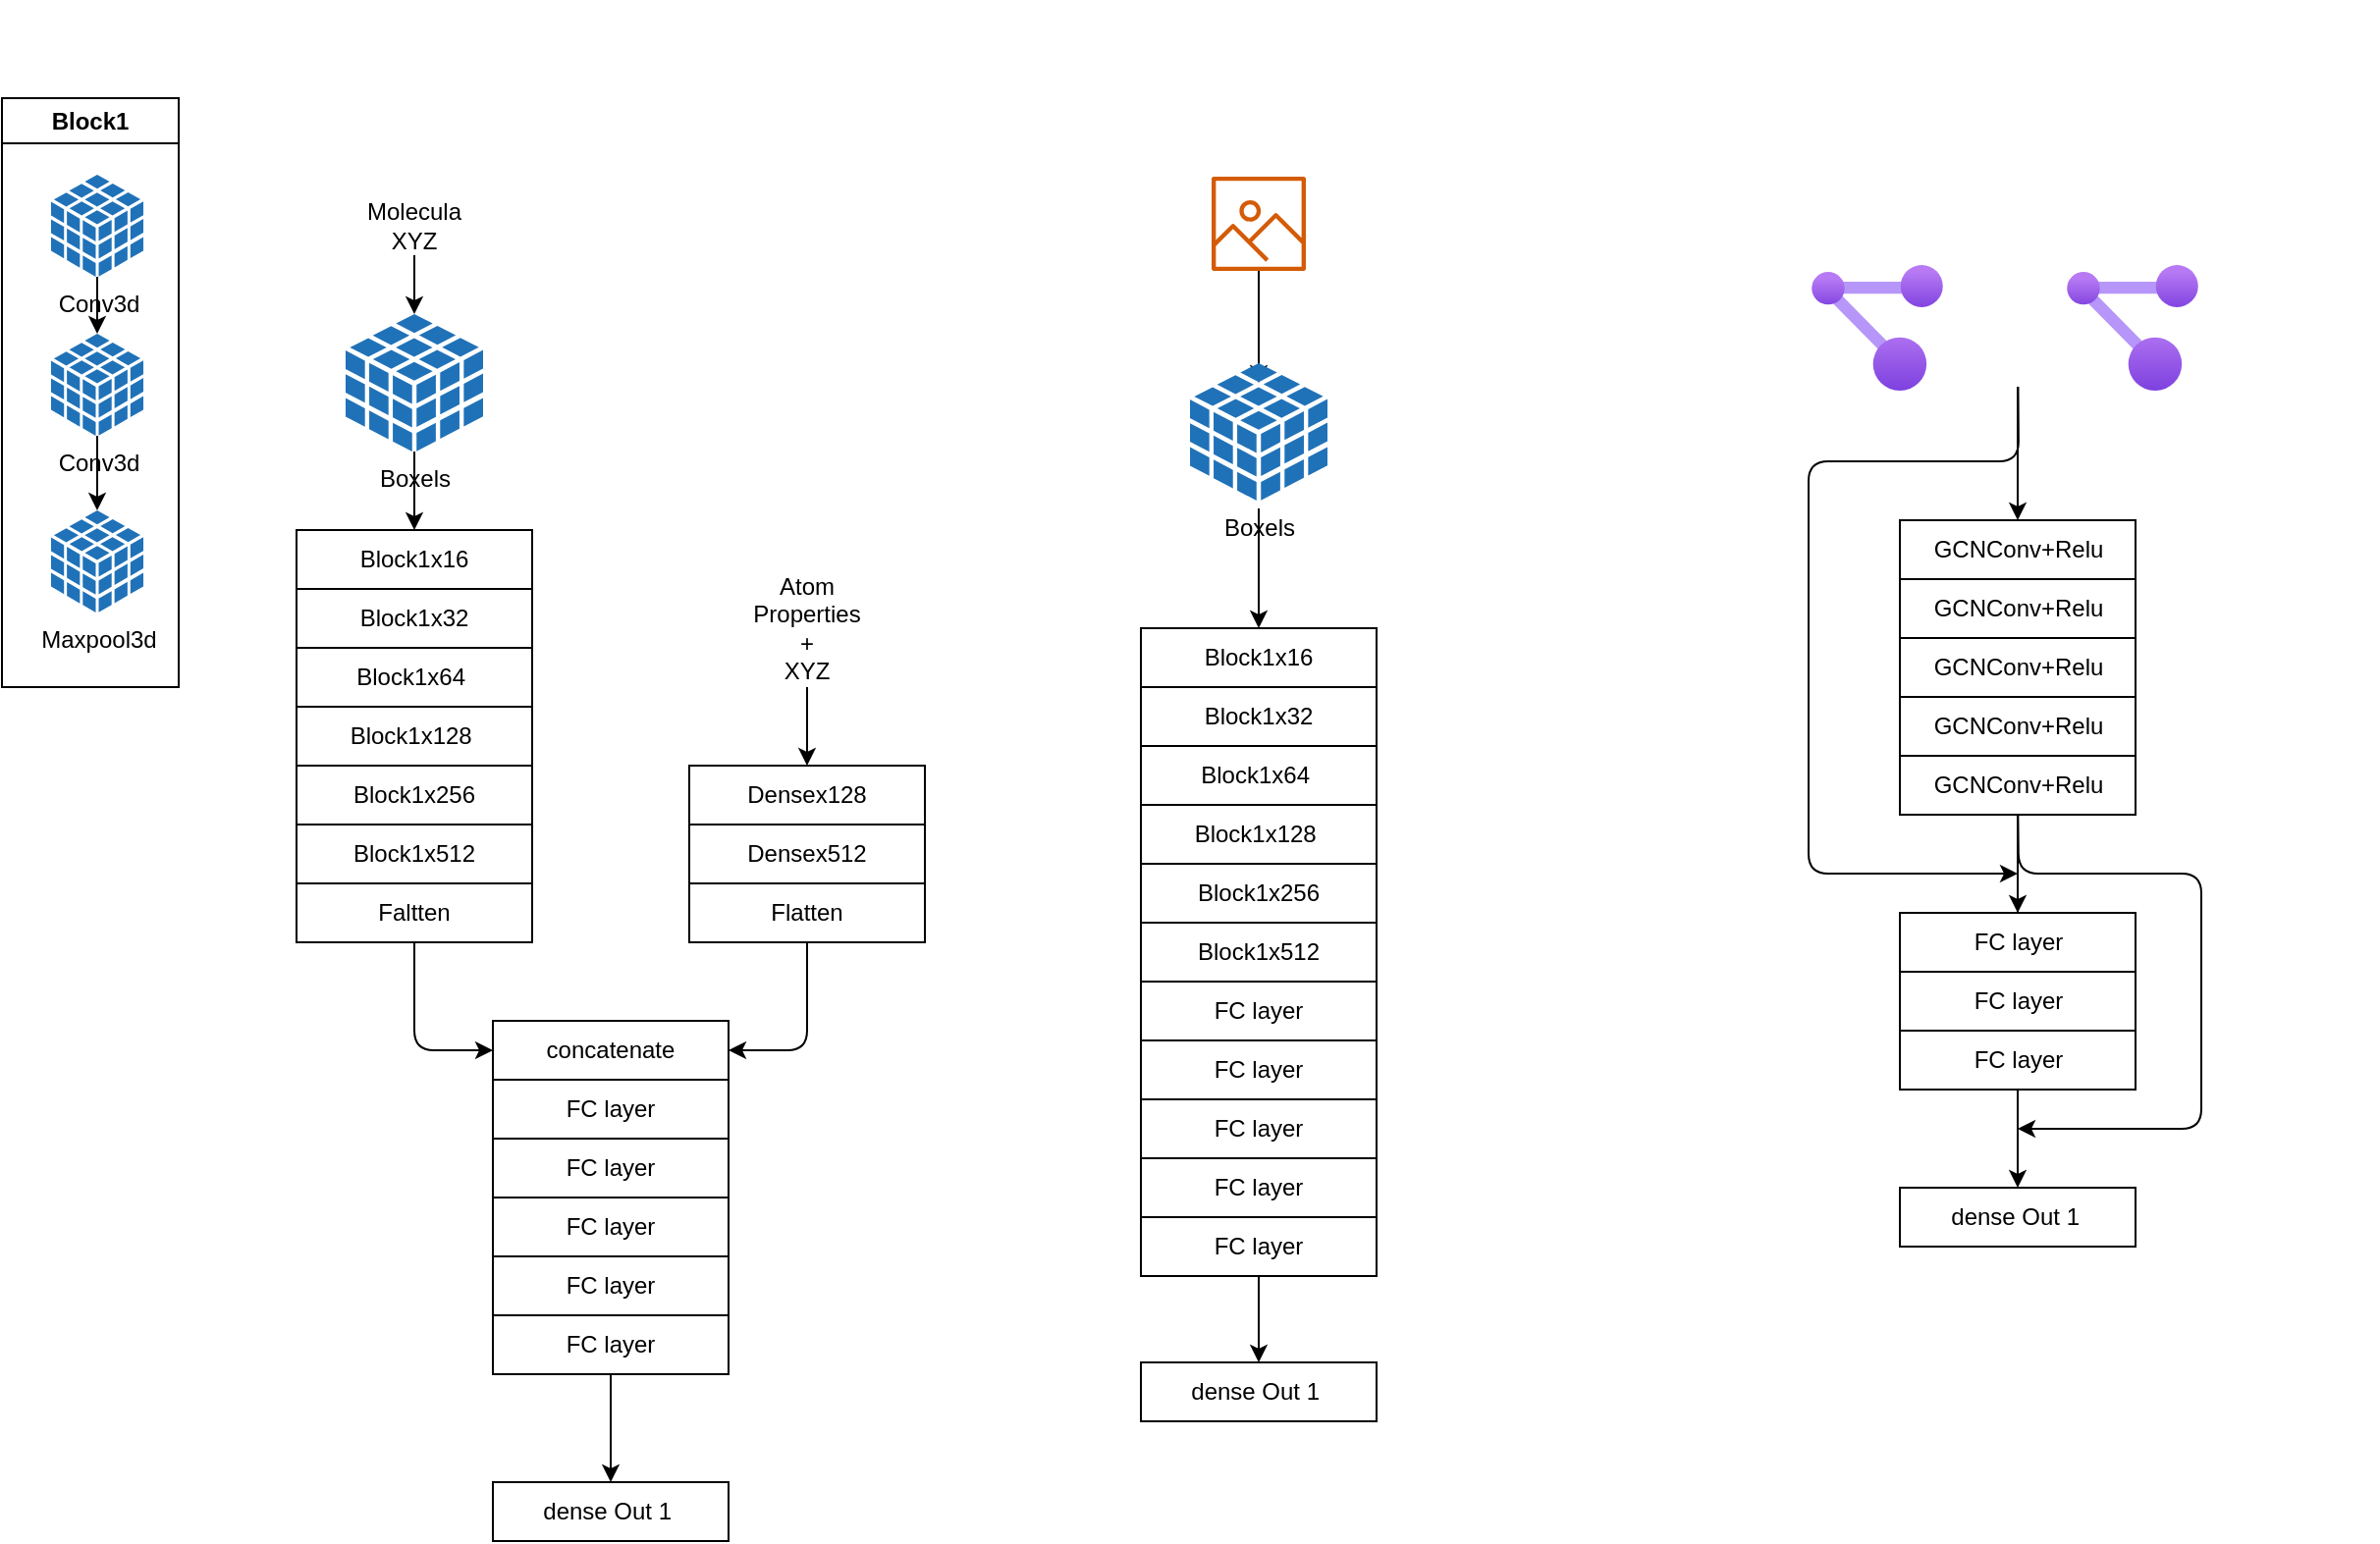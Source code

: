 <mxfile>
    <diagram id="fY0TpLgs7vZAXnTBZdsq" name="Page-1">
        <mxGraphModel dx="832" dy="1144" grid="0" gridSize="10" guides="1" tooltips="1" connect="1" arrows="1" fold="1" page="1" pageScale="1" pageWidth="850" pageHeight="1100" math="0" shadow="0">
            <root>
                <mxCell id="0"/>
                <mxCell id="1" parent="0"/>
                <mxCell id="34" style="edgeStyle=none;html=1;entryX=0.5;entryY=0;entryDx=0;entryDy=0;" parent="1" source="3" target="15" edge="1">
                    <mxGeometry relative="1" as="geometry"/>
                </mxCell>
                <mxCell id="3" value="Boxels" style="sketch=0;shadow=0;dashed=0;html=1;strokeColor=none;labelPosition=center;verticalLabelPosition=bottom;verticalAlign=top;outlineConnect=0;align=center;shape=mxgraph.office.databases.database_cube;fillColor=#2072B8;" parent="1" vertex="1">
                    <mxGeometry x="225" y="225" width="70" height="70" as="geometry"/>
                </mxCell>
                <mxCell id="33" style="edgeStyle=none;html=1;" parent="1" source="4" target="3" edge="1">
                    <mxGeometry relative="1" as="geometry"/>
                </mxCell>
                <mxCell id="4" value="Molecula XYZ" style="text;html=1;strokeColor=none;fillColor=none;align=center;verticalAlign=middle;whiteSpace=wrap;rounded=0;" parent="1" vertex="1">
                    <mxGeometry x="230" y="165" width="60" height="30" as="geometry"/>
                </mxCell>
                <mxCell id="15" value="Block1x16" style="rounded=0;whiteSpace=wrap;html=1;fillColor=default;" parent="1" vertex="1">
                    <mxGeometry x="200" y="335" width="120" height="30" as="geometry"/>
                </mxCell>
                <mxCell id="16" value="Block1x32" style="rounded=0;whiteSpace=wrap;html=1;fillColor=default;" parent="1" vertex="1">
                    <mxGeometry x="200" y="365" width="120" height="30" as="geometry"/>
                </mxCell>
                <mxCell id="17" value="Block1x64&amp;nbsp;" style="rounded=0;whiteSpace=wrap;html=1;fillColor=default;" parent="1" vertex="1">
                    <mxGeometry x="200" y="395" width="120" height="30" as="geometry"/>
                </mxCell>
                <mxCell id="18" value="Block1x128&amp;nbsp;" style="rounded=0;whiteSpace=wrap;html=1;fillColor=default;" parent="1" vertex="1">
                    <mxGeometry x="200" y="425" width="120" height="30" as="geometry"/>
                </mxCell>
                <mxCell id="19" value="Block1x256" style="rounded=0;whiteSpace=wrap;html=1;fillColor=default;" parent="1" vertex="1">
                    <mxGeometry x="200" y="455" width="120" height="30" as="geometry"/>
                </mxCell>
                <mxCell id="20" value="Block1x512" style="rounded=0;whiteSpace=wrap;html=1;fillColor=default;" parent="1" vertex="1">
                    <mxGeometry x="200" y="485" width="120" height="30" as="geometry"/>
                </mxCell>
                <mxCell id="32" style="edgeStyle=none;html=1;entryX=0;entryY=0.5;entryDx=0;entryDy=0;" parent="1" source="21" target="30" edge="1">
                    <mxGeometry relative="1" as="geometry">
                        <Array as="points">
                            <mxPoint x="260" y="600"/>
                        </Array>
                    </mxGeometry>
                </mxCell>
                <mxCell id="21" value="Faltten" style="rounded=0;whiteSpace=wrap;html=1;fillColor=default;" parent="1" vertex="1">
                    <mxGeometry x="200" y="515" width="120" height="30" as="geometry"/>
                </mxCell>
                <mxCell id="27" style="edgeStyle=none;html=1;" parent="1" source="22" target="23" edge="1">
                    <mxGeometry relative="1" as="geometry"/>
                </mxCell>
                <mxCell id="22" value="Atom&lt;br&gt;Properties &lt;br&gt;+&lt;br&gt;XYZ" style="text;html=1;strokeColor=none;fillColor=none;align=center;verticalAlign=middle;whiteSpace=wrap;rounded=0;" parent="1" vertex="1">
                    <mxGeometry x="415" y="355" width="90" height="60" as="geometry"/>
                </mxCell>
                <mxCell id="23" value="Densex128" style="rounded=0;whiteSpace=wrap;html=1;fillColor=default;" parent="1" vertex="1">
                    <mxGeometry x="400" y="455" width="120" height="30" as="geometry"/>
                </mxCell>
                <mxCell id="24" value="Densex512" style="rounded=0;whiteSpace=wrap;html=1;fillColor=default;" parent="1" vertex="1">
                    <mxGeometry x="400" y="485" width="120" height="30" as="geometry"/>
                </mxCell>
                <mxCell id="31" style="edgeStyle=none;html=1;entryX=1;entryY=0.5;entryDx=0;entryDy=0;" parent="1" source="25" target="30" edge="1">
                    <mxGeometry relative="1" as="geometry">
                        <Array as="points">
                            <mxPoint x="460" y="600"/>
                        </Array>
                    </mxGeometry>
                </mxCell>
                <mxCell id="25" value="Flatten" style="rounded=0;whiteSpace=wrap;html=1;fillColor=default;" parent="1" vertex="1">
                    <mxGeometry x="400" y="515" width="120" height="30" as="geometry"/>
                </mxCell>
                <mxCell id="30" value="concatenate" style="rounded=0;whiteSpace=wrap;html=1;fillColor=default;" parent="1" vertex="1">
                    <mxGeometry x="300" y="585" width="120" height="30" as="geometry"/>
                </mxCell>
                <mxCell id="35" value="FC layer" style="rounded=0;whiteSpace=wrap;html=1;fillColor=default;" parent="1" vertex="1">
                    <mxGeometry x="300" y="615" width="120" height="30" as="geometry"/>
                </mxCell>
                <mxCell id="37" value="FC layer" style="rounded=0;whiteSpace=wrap;html=1;fillColor=default;" parent="1" vertex="1">
                    <mxGeometry x="300" y="645" width="120" height="30" as="geometry"/>
                </mxCell>
                <mxCell id="38" value="FC layer" style="rounded=0;whiteSpace=wrap;html=1;fillColor=default;" parent="1" vertex="1">
                    <mxGeometry x="300" y="675" width="120" height="30" as="geometry"/>
                </mxCell>
                <mxCell id="39" value="dense Out 1&amp;nbsp;" style="rounded=0;whiteSpace=wrap;html=1;fillColor=default;" parent="1" vertex="1">
                    <mxGeometry x="300" y="820" width="120" height="30" as="geometry"/>
                </mxCell>
                <mxCell id="70" style="edgeStyle=none;html=1;entryX=0.5;entryY=0;entryDx=0;entryDy=0;fontColor=#ffffff;" parent="1" target="60" edge="1">
                    <mxGeometry relative="1" as="geometry">
                        <mxPoint x="690" y="324" as="sourcePoint"/>
                    </mxGeometry>
                </mxCell>
                <mxCell id="59" style="edgeStyle=none;html=1;" parent="1" source="58" edge="1">
                    <mxGeometry relative="1" as="geometry">
                        <mxPoint x="690" y="260" as="targetPoint"/>
                    </mxGeometry>
                </mxCell>
                <mxCell id="58" value="&lt;font color=&quot;#ffffff&quot;&gt;IMG X 6&amp;nbsp;&lt;/font&gt;" style="sketch=0;outlineConnect=0;fontColor=#232F3E;gradientColor=none;fillColor=#D45B07;strokeColor=none;dashed=0;verticalLabelPosition=bottom;verticalAlign=top;align=center;html=1;fontSize=12;fontStyle=0;aspect=fixed;pointerEvents=1;shape=mxgraph.aws4.container_registry_image;" parent="1" vertex="1">
                    <mxGeometry x="666" y="155" width="48" height="48" as="geometry"/>
                </mxCell>
                <mxCell id="60" value="Block1x16" style="rounded=0;whiteSpace=wrap;html=1;fillColor=default;" parent="1" vertex="1">
                    <mxGeometry x="630" y="385" width="120" height="30" as="geometry"/>
                </mxCell>
                <mxCell id="61" value="Block1x32" style="rounded=0;whiteSpace=wrap;html=1;fillColor=default;" parent="1" vertex="1">
                    <mxGeometry x="630" y="415" width="120" height="30" as="geometry"/>
                </mxCell>
                <mxCell id="62" value="Block1x64&amp;nbsp;" style="rounded=0;whiteSpace=wrap;html=1;fillColor=default;" parent="1" vertex="1">
                    <mxGeometry x="630" y="445" width="120" height="30" as="geometry"/>
                </mxCell>
                <mxCell id="63" value="Block1x128&amp;nbsp;" style="rounded=0;whiteSpace=wrap;html=1;fillColor=default;" parent="1" vertex="1">
                    <mxGeometry x="630" y="475" width="120" height="30" as="geometry"/>
                </mxCell>
                <mxCell id="64" value="Block1x256" style="rounded=0;whiteSpace=wrap;html=1;fillColor=default;" parent="1" vertex="1">
                    <mxGeometry x="630" y="505" width="120" height="30" as="geometry"/>
                </mxCell>
                <mxCell id="65" value="Block1x512" style="rounded=0;whiteSpace=wrap;html=1;fillColor=default;" parent="1" vertex="1">
                    <mxGeometry x="630" y="535" width="120" height="30" as="geometry"/>
                </mxCell>
                <mxCell id="67" value="FC layer" style="rounded=0;whiteSpace=wrap;html=1;fillColor=default;" parent="1" vertex="1">
                    <mxGeometry x="630" y="565" width="120" height="30" as="geometry"/>
                </mxCell>
                <mxCell id="68" value="FC layer" style="rounded=0;whiteSpace=wrap;html=1;fillColor=default;" parent="1" vertex="1">
                    <mxGeometry x="630" y="595" width="120" height="30" as="geometry"/>
                </mxCell>
                <mxCell id="72" style="edgeStyle=none;html=1;fontColor=#ffffff;" parent="1" source="69" target="71" edge="1">
                    <mxGeometry relative="1" as="geometry"/>
                </mxCell>
                <mxCell id="69" value="FC layer" style="rounded=0;whiteSpace=wrap;html=1;fillColor=default;" parent="1" vertex="1">
                    <mxGeometry x="630" y="625" width="120" height="30" as="geometry"/>
                </mxCell>
                <mxCell id="71" value="dense Out 1&amp;nbsp;" style="rounded=0;whiteSpace=wrap;html=1;fillColor=default;" parent="1" vertex="1">
                    <mxGeometry x="630" y="759" width="120" height="30" as="geometry"/>
                </mxCell>
                <mxCell id="73" value="3D boxels approach" style="text;html=1;strokeColor=none;fillColor=none;align=center;verticalAlign=middle;whiteSpace=wrap;rounded=0;fontColor=#ffffff;fontSize=30;" parent="1" vertex="1">
                    <mxGeometry x="190" y="65" width="380" height="100" as="geometry"/>
                </mxCell>
                <mxCell id="74" value="" style="group" parent="1" vertex="1" connectable="0">
                    <mxGeometry x="50" y="115" width="90" height="300" as="geometry"/>
                </mxCell>
                <mxCell id="7" value="Conv3d&lt;br&gt;" style="sketch=0;shadow=0;dashed=0;html=1;strokeColor=none;labelPosition=center;verticalLabelPosition=bottom;verticalAlign=top;outlineConnect=0;align=center;shape=mxgraph.office.databases.database_cube;fillColor=#2072B8;" parent="74" vertex="1">
                    <mxGeometry x="25" y="120" width="47" height="52" as="geometry"/>
                </mxCell>
                <mxCell id="8" value="Maxpool3d&lt;br&gt;" style="sketch=0;shadow=0;dashed=0;html=1;strokeColor=none;labelPosition=center;verticalLabelPosition=bottom;verticalAlign=top;outlineConnect=0;align=center;shape=mxgraph.office.databases.database_cube;fillColor=#2072B8;" parent="74" vertex="1">
                    <mxGeometry x="25" y="210" width="47" height="52" as="geometry"/>
                </mxCell>
                <mxCell id="12" style="edgeStyle=none;html=1;" parent="74" source="7" target="8" edge="1">
                    <mxGeometry relative="1" as="geometry"/>
                </mxCell>
                <mxCell id="11" style="edgeStyle=none;html=1;" parent="74" source="10" target="7" edge="1">
                    <mxGeometry relative="1" as="geometry"/>
                </mxCell>
                <mxCell id="10" value="Conv3d&lt;br&gt;" style="sketch=0;shadow=0;dashed=0;html=1;strokeColor=none;labelPosition=center;verticalLabelPosition=bottom;verticalAlign=top;outlineConnect=0;align=center;shape=mxgraph.office.databases.database_cube;fillColor=#2072B8;" parent="74" vertex="1">
                    <mxGeometry x="25" y="39" width="47" height="52" as="geometry"/>
                </mxCell>
                <mxCell id="14" value="Block1" style="swimlane;whiteSpace=wrap;html=1;fillColor=default;" parent="74" vertex="1">
                    <mxGeometry width="90" height="300" as="geometry"/>
                </mxCell>
                <mxCell id="76" value="2D img to 3D&amp;nbsp;" style="text;html=1;strokeColor=none;fillColor=none;align=center;verticalAlign=middle;whiteSpace=wrap;rounded=0;fontColor=#ffffff;fontSize=30;" parent="1" vertex="1">
                    <mxGeometry x="500" y="65" width="380" height="100" as="geometry"/>
                </mxCell>
                <mxCell id="77" value="Graph Neural Network&amp;nbsp;approach" style="text;html=1;strokeColor=none;fillColor=none;align=center;verticalAlign=middle;whiteSpace=wrap;rounded=0;fontColor=#ffffff;fontSize=30;" parent="1" vertex="1">
                    <mxGeometry x="880" y="70" width="380" height="100" as="geometry"/>
                </mxCell>
                <mxCell id="90" value="GCNConv+Relu" style="rounded=0;whiteSpace=wrap;html=1;fillColor=default;" parent="1" vertex="1">
                    <mxGeometry x="1016.5" y="330" width="120" height="30" as="geometry"/>
                </mxCell>
                <mxCell id="91" value="GCNConv+Relu" style="rounded=0;whiteSpace=wrap;html=1;fillColor=default;" parent="1" vertex="1">
                    <mxGeometry x="1016.5" y="360" width="120" height="30" as="geometry"/>
                </mxCell>
                <mxCell id="92" value="GCNConv+Relu" style="rounded=0;whiteSpace=wrap;html=1;fillColor=default;" parent="1" vertex="1">
                    <mxGeometry x="1016.5" y="390" width="120" height="30" as="geometry"/>
                </mxCell>
                <mxCell id="93" value="GCNConv+Relu" style="rounded=0;whiteSpace=wrap;html=1;fillColor=default;" parent="1" vertex="1">
                    <mxGeometry x="1016.5" y="420" width="120" height="30" as="geometry"/>
                </mxCell>
                <mxCell id="102" style="edgeStyle=none;html=1;entryX=0.5;entryY=0;entryDx=0;entryDy=0;" parent="1" source="94" target="99" edge="1">
                    <mxGeometry relative="1" as="geometry"/>
                </mxCell>
                <mxCell id="106" value="" style="edgeStyle=none;html=1;" parent="1" source="94" target="101" edge="1">
                    <mxGeometry relative="1" as="geometry"/>
                </mxCell>
                <mxCell id="107" style="edgeStyle=none;html=1;" parent="1" source="94" edge="1">
                    <mxGeometry relative="1" as="geometry">
                        <mxPoint x="1076.5" y="640" as="targetPoint"/>
                        <Array as="points">
                            <mxPoint x="1077" y="510"/>
                            <mxPoint x="1170" y="510"/>
                            <mxPoint x="1170" y="640"/>
                        </Array>
                    </mxGeometry>
                </mxCell>
                <mxCell id="94" value="GCNConv+Relu" style="rounded=0;whiteSpace=wrap;html=1;fillColor=default;" parent="1" vertex="1">
                    <mxGeometry x="1016.5" y="450" width="120" height="30" as="geometry"/>
                </mxCell>
                <mxCell id="97" value="" style="group" parent="1" vertex="1" connectable="0">
                    <mxGeometry x="971.5" y="200" width="197" height="64" as="geometry"/>
                </mxCell>
                <mxCell id="78" value="XYZ" style="aspect=fixed;html=1;points=[];align=center;image;fontSize=12;image=img/lib/azure2/management_governance/Resource_Graph_Explorer.svg;fontColor=#ffffff;" parent="97" vertex="1">
                    <mxGeometry width="67" height="64" as="geometry"/>
                </mxCell>
                <mxCell id="79" value="Properties atom" style="aspect=fixed;html=1;points=[];align=center;image;fontSize=12;image=img/lib/azure2/management_governance/Resource_Graph_Explorer.svg;fontColor=#ffffff;" parent="97" vertex="1">
                    <mxGeometry x="130" width="67" height="64" as="geometry"/>
                </mxCell>
                <mxCell id="96" value="+" style="text;html=1;strokeColor=none;fillColor=none;align=center;verticalAlign=middle;whiteSpace=wrap;rounded=0;fontColor=#ffffff;fontSize=30;" parent="97" vertex="1">
                    <mxGeometry x="80" y="2" width="50" height="60" as="geometry"/>
                </mxCell>
                <mxCell id="98" style="edgeStyle=none;html=1;entryX=0.5;entryY=0;entryDx=0;entryDy=0;" parent="1" source="96" target="90" edge="1">
                    <mxGeometry relative="1" as="geometry"/>
                </mxCell>
                <mxCell id="99" value="FC layer" style="rounded=0;whiteSpace=wrap;html=1;fillColor=default;" parent="1" vertex="1">
                    <mxGeometry x="1016.5" y="530" width="120" height="30" as="geometry"/>
                </mxCell>
                <mxCell id="100" value="FC layer" style="rounded=0;whiteSpace=wrap;html=1;fillColor=default;" parent="1" vertex="1">
                    <mxGeometry x="1016.5" y="560" width="120" height="30" as="geometry"/>
                </mxCell>
                <mxCell id="105" style="edgeStyle=none;html=1;entryX=0.5;entryY=0;entryDx=0;entryDy=0;" parent="1" source="101" target="104" edge="1">
                    <mxGeometry relative="1" as="geometry"/>
                </mxCell>
                <mxCell id="101" value="FC layer" style="rounded=0;whiteSpace=wrap;html=1;fillColor=default;" parent="1" vertex="1">
                    <mxGeometry x="1016.5" y="590" width="120" height="30" as="geometry"/>
                </mxCell>
                <mxCell id="103" style="edgeStyle=none;html=1;" parent="1" source="96" edge="1">
                    <mxGeometry relative="1" as="geometry">
                        <mxPoint x="1076.5" y="510" as="targetPoint"/>
                        <Array as="points">
                            <mxPoint x="1077" y="300"/>
                            <mxPoint x="970" y="300"/>
                            <mxPoint x="970" y="510"/>
                        </Array>
                    </mxGeometry>
                </mxCell>
                <mxCell id="104" value="dense Out 1&amp;nbsp;" style="rounded=0;whiteSpace=wrap;html=1;fillColor=default;" parent="1" vertex="1">
                    <mxGeometry x="1016.5" y="670" width="120" height="30" as="geometry"/>
                </mxCell>
                <mxCell id="108" value="FC layer" style="rounded=0;whiteSpace=wrap;html=1;fillColor=default;" vertex="1" parent="1">
                    <mxGeometry x="300" y="705" width="120" height="30" as="geometry"/>
                </mxCell>
                <mxCell id="110" style="edgeStyle=none;html=1;" edge="1" parent="1" source="109" target="39">
                    <mxGeometry relative="1" as="geometry"/>
                </mxCell>
                <mxCell id="109" value="FC layer" style="rounded=0;whiteSpace=wrap;html=1;fillColor=default;" vertex="1" parent="1">
                    <mxGeometry x="300" y="735" width="120" height="30" as="geometry"/>
                </mxCell>
                <mxCell id="111" value="FC layer" style="rounded=0;whiteSpace=wrap;html=1;fillColor=default;" vertex="1" parent="1">
                    <mxGeometry x="630" y="655" width="120" height="30" as="geometry"/>
                </mxCell>
                <mxCell id="112" value="FC layer" style="rounded=0;whiteSpace=wrap;html=1;fillColor=default;" vertex="1" parent="1">
                    <mxGeometry x="630" y="685" width="120" height="30" as="geometry"/>
                </mxCell>
                <mxCell id="113" value="Boxels" style="sketch=0;shadow=0;dashed=0;html=1;strokeColor=none;labelPosition=center;verticalLabelPosition=bottom;verticalAlign=top;outlineConnect=0;align=center;shape=mxgraph.office.databases.database_cube;fillColor=#2072B8;" vertex="1" parent="1">
                    <mxGeometry x="655" y="250" width="70" height="70" as="geometry"/>
                </mxCell>
            </root>
        </mxGraphModel>
    </diagram>
</mxfile>